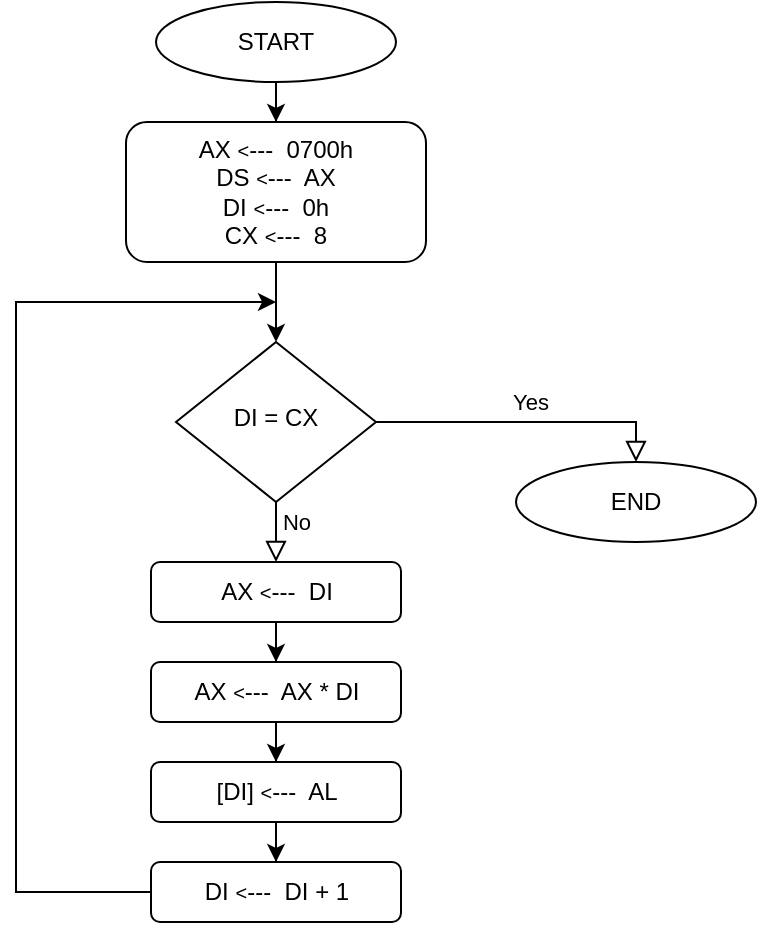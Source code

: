 <mxfile version="17.1.3" type="github">
  <diagram id="C5RBs43oDa-KdzZeNtuy" name="Page-1">
    <mxGraphModel dx="445" dy="463" grid="1" gridSize="10" guides="1" tooltips="1" connect="1" arrows="1" fold="1" page="1" pageScale="1" pageWidth="827" pageHeight="1169" math="0" shadow="0">
      <root>
        <mxCell id="WIyWlLk6GJQsqaUBKTNV-0" />
        <mxCell id="WIyWlLk6GJQsqaUBKTNV-1" parent="WIyWlLk6GJQsqaUBKTNV-0" />
        <mxCell id="aiwJGREIc-efr3pQPpea-38" value="" style="edgeStyle=orthogonalEdgeStyle;rounded=0;orthogonalLoop=1;jettySize=auto;html=1;" edge="1" parent="WIyWlLk6GJQsqaUBKTNV-1" source="aiwJGREIc-efr3pQPpea-18">
          <mxGeometry relative="1" as="geometry">
            <mxPoint x="250" y="290" as="targetPoint" />
          </mxGeometry>
        </mxCell>
        <mxCell id="aiwJGREIc-efr3pQPpea-18" value="AX &lt;font size=&quot;1&quot;&gt;&amp;lt;&lt;/font&gt;---&amp;nbsp; 0700h&lt;br&gt;DS&amp;nbsp;&lt;font style=&quot;font-size: 10px&quot;&gt;&amp;lt;&lt;/font&gt;&lt;font style=&quot;font-size: 12px&quot;&gt;---&lt;/font&gt;&amp;nbsp; AX&lt;br&gt;DI&amp;nbsp;&lt;font size=&quot;1&quot;&gt;&amp;lt;&lt;/font&gt;---&amp;nbsp; 0h&lt;br&gt;CX&amp;nbsp;&lt;font size=&quot;1&quot;&gt;&amp;lt;&lt;/font&gt;---&amp;nbsp; 8" style="rounded=1;whiteSpace=wrap;html=1;fontSize=12;glass=0;strokeWidth=1;shadow=0;" vertex="1" parent="WIyWlLk6GJQsqaUBKTNV-1">
          <mxGeometry x="175" y="180" width="150" height="70" as="geometry" />
        </mxCell>
        <mxCell id="aiwJGREIc-efr3pQPpea-35" value="" style="edgeStyle=orthogonalEdgeStyle;rounded=0;orthogonalLoop=1;jettySize=auto;html=1;" edge="1" parent="WIyWlLk6GJQsqaUBKTNV-1" source="aiwJGREIc-efr3pQPpea-23" target="aiwJGREIc-efr3pQPpea-18">
          <mxGeometry relative="1" as="geometry" />
        </mxCell>
        <mxCell id="aiwJGREIc-efr3pQPpea-23" value="START" style="ellipse;whiteSpace=wrap;html=1;" vertex="1" parent="WIyWlLk6GJQsqaUBKTNV-1">
          <mxGeometry x="190" y="120" width="120" height="40" as="geometry" />
        </mxCell>
        <mxCell id="aiwJGREIc-efr3pQPpea-24" style="edgeStyle=orthogonalEdgeStyle;rounded=0;orthogonalLoop=1;jettySize=auto;html=1;exitX=0.5;exitY=1;exitDx=0;exitDy=0;fontSize=9;" edge="1" parent="WIyWlLk6GJQsqaUBKTNV-1" source="aiwJGREIc-efr3pQPpea-18" target="aiwJGREIc-efr3pQPpea-18">
          <mxGeometry relative="1" as="geometry" />
        </mxCell>
        <mxCell id="aiwJGREIc-efr3pQPpea-46" value="" style="edgeStyle=orthogonalEdgeStyle;rounded=0;orthogonalLoop=1;jettySize=auto;html=1;" edge="1" parent="WIyWlLk6GJQsqaUBKTNV-1" source="aiwJGREIc-efr3pQPpea-28" target="aiwJGREIc-efr3pQPpea-32">
          <mxGeometry relative="1" as="geometry" />
        </mxCell>
        <mxCell id="aiwJGREIc-efr3pQPpea-28" value="AX&amp;nbsp;&lt;font size=&quot;1&quot;&gt;&amp;lt;&lt;/font&gt;---&amp;nbsp; DI" style="rounded=1;whiteSpace=wrap;html=1;fontSize=12;glass=0;strokeWidth=1;shadow=0;" vertex="1" parent="WIyWlLk6GJQsqaUBKTNV-1">
          <mxGeometry x="187.5" y="400" width="125" height="30" as="geometry" />
        </mxCell>
        <mxCell id="aiwJGREIc-efr3pQPpea-54" value="" style="edgeStyle=orthogonalEdgeStyle;rounded=0;orthogonalLoop=1;jettySize=auto;html=1;" edge="1" parent="WIyWlLk6GJQsqaUBKTNV-1" source="aiwJGREIc-efr3pQPpea-30" target="aiwJGREIc-efr3pQPpea-53">
          <mxGeometry relative="1" as="geometry" />
        </mxCell>
        <mxCell id="aiwJGREIc-efr3pQPpea-30" value="[DI]&amp;nbsp;&lt;font size=&quot;1&quot;&gt;&amp;lt;&lt;/font&gt;---&amp;nbsp; AL" style="rounded=1;whiteSpace=wrap;html=1;fontSize=12;glass=0;strokeWidth=1;shadow=0;" vertex="1" parent="WIyWlLk6GJQsqaUBKTNV-1">
          <mxGeometry x="187.5" y="500" width="125" height="30" as="geometry" />
        </mxCell>
        <mxCell id="aiwJGREIc-efr3pQPpea-31" value="" style="edgeStyle=orthogonalEdgeStyle;rounded=0;orthogonalLoop=1;jettySize=auto;html=1;fontSize=12;" edge="1" parent="WIyWlLk6GJQsqaUBKTNV-1" source="aiwJGREIc-efr3pQPpea-32" target="aiwJGREIc-efr3pQPpea-30">
          <mxGeometry relative="1" as="geometry" />
        </mxCell>
        <mxCell id="aiwJGREIc-efr3pQPpea-32" value="AX&amp;nbsp;&lt;font size=&quot;1&quot;&gt;&amp;lt;&lt;/font&gt;---&amp;nbsp; AX * DI" style="rounded=1;whiteSpace=wrap;html=1;fontSize=12;glass=0;strokeWidth=1;shadow=0;" vertex="1" parent="WIyWlLk6GJQsqaUBKTNV-1">
          <mxGeometry x="187.5" y="450" width="125" height="30" as="geometry" />
        </mxCell>
        <mxCell id="aiwJGREIc-efr3pQPpea-33" value="END" style="ellipse;whiteSpace=wrap;html=1;" vertex="1" parent="WIyWlLk6GJQsqaUBKTNV-1">
          <mxGeometry x="370" y="350" width="120" height="40" as="geometry" />
        </mxCell>
        <mxCell id="aiwJGREIc-efr3pQPpea-40" value="DI = CX" style="rhombus;whiteSpace=wrap;html=1;shadow=0;fontFamily=Helvetica;fontSize=12;align=center;strokeWidth=1;spacing=6;spacingTop=-4;" vertex="1" parent="WIyWlLk6GJQsqaUBKTNV-1">
          <mxGeometry x="200" y="290" width="100" height="80" as="geometry" />
        </mxCell>
        <mxCell id="aiwJGREIc-efr3pQPpea-50" value="No" style="edgeStyle=orthogonalEdgeStyle;rounded=0;html=1;jettySize=auto;orthogonalLoop=1;fontSize=11;endArrow=block;endFill=0;endSize=8;strokeWidth=1;shadow=0;labelBackgroundColor=none;entryX=0.5;entryY=0;entryDx=0;entryDy=0;" edge="1" parent="WIyWlLk6GJQsqaUBKTNV-1" source="aiwJGREIc-efr3pQPpea-40" target="aiwJGREIc-efr3pQPpea-28">
          <mxGeometry x="0.2" y="10" relative="1" as="geometry">
            <mxPoint as="offset" />
            <mxPoint x="290" y="415" as="targetPoint" />
            <Array as="points" />
            <mxPoint x="250" y="405" as="sourcePoint" />
          </mxGeometry>
        </mxCell>
        <mxCell id="aiwJGREIc-efr3pQPpea-51" value="Yes" style="rounded=0;html=1;jettySize=auto;orthogonalLoop=1;fontSize=11;endArrow=block;endFill=0;endSize=8;strokeWidth=1;shadow=0;labelBackgroundColor=none;edgeStyle=orthogonalEdgeStyle;exitX=1;exitY=0.5;exitDx=0;exitDy=0;entryX=0.5;entryY=0;entryDx=0;entryDy=0;" edge="1" parent="WIyWlLk6GJQsqaUBKTNV-1" source="aiwJGREIc-efr3pQPpea-40" target="aiwJGREIc-efr3pQPpea-33">
          <mxGeometry x="0.017" y="10" relative="1" as="geometry">
            <mxPoint as="offset" />
            <mxPoint x="250" y="710" as="targetPoint" />
            <Array as="points">
              <mxPoint x="430" y="330" />
            </Array>
            <mxPoint x="320" y="330" as="sourcePoint" />
          </mxGeometry>
        </mxCell>
        <mxCell id="aiwJGREIc-efr3pQPpea-56" style="edgeStyle=orthogonalEdgeStyle;rounded=0;orthogonalLoop=1;jettySize=auto;html=1;" edge="1" parent="WIyWlLk6GJQsqaUBKTNV-1" source="aiwJGREIc-efr3pQPpea-53">
          <mxGeometry relative="1" as="geometry">
            <mxPoint x="250" y="270" as="targetPoint" />
            <Array as="points">
              <mxPoint x="120" y="565" />
              <mxPoint x="120" y="270" />
              <mxPoint x="250" y="270" />
            </Array>
          </mxGeometry>
        </mxCell>
        <mxCell id="aiwJGREIc-efr3pQPpea-53" value="DI&amp;nbsp;&lt;font size=&quot;1&quot;&gt;&amp;lt;&lt;/font&gt;---&amp;nbsp; DI + 1" style="rounded=1;whiteSpace=wrap;html=1;fontSize=12;glass=0;strokeWidth=1;shadow=0;" vertex="1" parent="WIyWlLk6GJQsqaUBKTNV-1">
          <mxGeometry x="187.5" y="550" width="125" height="30" as="geometry" />
        </mxCell>
      </root>
    </mxGraphModel>
  </diagram>
</mxfile>
